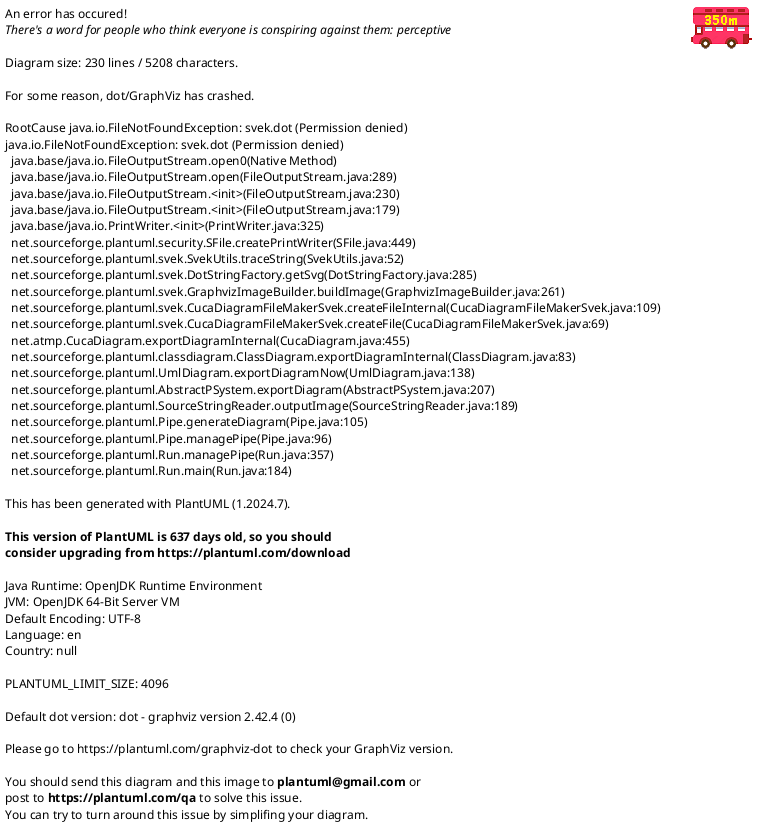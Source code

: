 ' DVG303 :: Objektorienterad design och programmering
' Laboration #2
' 860224 Jonas Sjöberg
' Högskolan i Gävle
' tel12jsg@student.hig.se

@startuml
' ____________________________________________________________________________
' ____ CONFIGURATION OPTIONS __________________________________________________
' debug flag creates a 'svek.dot' and 'svek.svg' file in ~/
!pragma svek_trace on

' package graphical style
skinparam packageStyle folder

' don't use symbols to indicate visibility
' skinparam classAttributeIconsize 0


' ____________________________________________________________________________
' ____ CLASS DEFINITIONS ______________________________________________________
package se.hig.oodp.lab.model {
    class Vertex2D {
        -x:double
        -y:double
        --
        +Vertex2D(x:double, y:double)
        ..
        +getX():double
        +getY():double
        +moveBy(dx:double, dy:double):Vertex2D
        +rotate(ref:Vertex2D, angle:double):Vertex2D
        +scale(ref:Vertex2D, x_factor:double, y_factor:double):Vertex2D
        +toString():String
    }
}

package se.hig.oodp.lab.model.component {
    interface Movable {
        +moveBy(dx:double, dy:double)
    }

    interface Rotatable {
        +rotate(angle:double)
    }

    interface Scalable {
        +scale(xFactor:double, yFactor:double)
    }
}

package se.hig.oodp.lab.model.simplefigure {
    abstract class SimpleFigure {
        #position:Vertex2D
        --
        SimpleFigure(position:Vertex2D)
        ..
        +moveBy(dx:double, dy:double)
        +getPosition():Vertex2D
    }

    class Point {
        Point(position:Vertex2D)
        ..
        +toString():String
    }

    class Circle {
        -radius:double
        --
        +Circle(position:Vertex2D, radius:double)
        ..
        +scale(factor:double)
        +getRadius():double
        +toString():String
    }

    class Ellipse {
        -width:double
        -height:double
        --
        +Ellipse(position:Vertex2D, width:double, height:double)
        ..
        +scale(xFactor:double, yFactor:double)
        +rotate(angle:double)
        +getWidth():double
        +getHeight():double
        +toString():String
    }

    ' NOTES
    ' ~~~~~
    note left of SimpleFigure
    Simpler figure consists of just
    one single point, the center.
    end note
}

package se.hig.oodp.lab.model.figure {
    abstract class Figure {
        +DEFAULT_X_COORD:double
        +DEFAULT_Y_COORD:double
'       #vertices:ArrayList<Vertex2D>
        --
        +Figure(center:Vertex2D)
        ..
        #addVerticesToList(newVertices:Vertex2D...)
        +rotate(angle:double)
        +scale(xFactor:double, yFactor:double)
        {abstract} +updateCenterPoint(xFactor:double, yFactor:double)
        +moveBy(dx:double, dy:double)
        +getCenter():Vertex2D
        +getVertex(n:int):Vertex2D
    }

    class Line {
        -v0:Vertex2D
        -v1:Vertex2D
        --
        +Line(v0:Vertex2D, v1:Vertex2D)
        ..
        -updateCenterPoint()
        +toString():String
    }

    class Triangle {
        -v0:Vertex2D
        -v1:Vertex2D
        -v2:Vertex2D
        -width:double
        -height:double
        --
        +Triangle(center:Vertex2D, width:double, height:double)
        +Triangle(v0:Vertex2D, v1:Vertex2D, v2:Vertex2D)
        ..
        -calculateVerticesFromCenter()
        +calculateCenterPoint(xFactor:double, yFactor:double)
        +toString():String
        +updateCenterPoint(xFactor:double, yFactor:double)
    }

    class Polygon {
        +Polygon(center:Vertex2D, vertices:Vertex2D...)
        ..
        +scale(Factor:double, yFactor:double)
        +toString():String
    }

    class Rectangle {
        -v0:Vertex2D
        -v1:Vertex2D
        -v3:Vertex2D
        -v3:Vertex2D
        -width:double
        -height:double
        --
        +Rectangle(center:Vertex2D, width:double, height:double)
        +Rectangle(v0:Vertex2D, v1:Vertex2D, v2:Vertex2D, v3:Vertex2D)
        ..
        -calculateVerticesFromCenter()
        -updateCenterPoint(xFactor:double, yFactor:double)
        -calculateWidth()
        -calculateHeight()
        +toString():String
    }

    class Square {
        -v0:Vertex2D
        -v1:Vertex2D
        -v3:Vertex2D
        -v3:Vertex2D
        -sideLength:double
        --
        +Square(center:Vertex2D, side:double)
        ..
        -updateCenterPoint()
        -calculateVerticesFromCenter()
        +toString():String
    }

    ' NOTES
    ' ~~~~~
    note right of Figure
    Figure consists of
    any number of points.
    end note
}

package se.hig.oodp.lab.control {

    interface FigureHandler {
        +Figure(center:Vertex2D)
        +createCircle(x:double, y:double, r:double);
        +createEllipse(x:double, y:double, a:double, b:double);
        +createLine(x0:double , y0:double , x1:double , y1:double );
        +createPoint(x:double, y:double);
        +createRectangle(x:double, y:double, a:double, b:double);
        +createSquare(x:double, y:double, a:double, b:double);
        +createTriangle(vx0:double, vy0:double, vx1:double,
                        vy1:double, vx2:double, vy2:double);
        +removeAll();
    }

    interface FigureMover {
        +moveAll(dx:double, dy:double)
    }

    interface FigurePrinter {
        +printAll()
    }

    interface FigureRotor {
        +rotateAll(angle:double)
    }

    interface FigureScalor {
        +scaleAll(factor_x:double, factor_y:double)
    }
}


'' ____________________________________________________________________________
'' ____ PACKAGE HIERARCHY _____________________________________________________
''+-- figure
''+-- simplefigure
'
'
'' ____________________________________________________________________________
'' ____ RELATIONS BETWEEN CLASSES _____________________________________________
'' <|--      extension
'' *--       composition
'' o--       aggregation
'
'
'' COMPOSITION
'' ~~~~~~~~~~~
'Figure       "1" *-- "many" Vertex2D : contains
'SimpleFigure "1" *-- "1"    Vertex2D : contains
'
'
'' INHERITANCE
'' ~~~~~~~~~~~
'SimpleFigure <|-- Figure
'
'SimpleFigure <|-- Point
'SimpleFigure <|-- Circle
'SimpleFigure <|-- Ellipse
'
'Figure <|-- Line
'Figure <|-- Triangle
'Figure <|-- Polygon
'Figure <|-- Rectangle
'Figure <|-- Square


'' IMPLEMENT INTERFACES
'' ~~~~~~~~~~~~~~~~~~~~
'Movable <.. Figure
'Movable <.. SimpleFigure
'
'Rotatable <.. Figure
'
'Scalable <.. Figure
'Scalable <.. Circle
'Scalable <.. Ellipse



' BELOW GENERATED BY "plantuml-dependency-cli-1.4.0-jar-with-dependencies.jar"

Figure  --|> SimpleFigure
Point   --|> SimpleFigure
Circle  --|> SimpleFigure
Ellipse --|> SimpleFigure

Figure       ..|> Movable
SimpleFigure ..|> Movable

Figure  ..|> Rotatable
Ellipse ..|> Rotatable

Figure       ..|> Scalable
Circle       ..|> Scalable
Ellipse      ..|> Scalable

Line      --|> Figure
Polygon   --|> Figure
Rectangle --|> Figure
Square    --|> Figure
Triangle  --|> Figure

'Figure       ..> Vertex2D
'SimpleFigure ..> Vertex2D
'Line         ..> Vertex2D
'Rectangle    ..> Vertex2D
'Square       ..> Vertex2D
'Triangle     ..> Vertex2D
'Circle       ..> Vertex2D
'Ellipse      ..> Vertex2D
'Point        ..> Vertex2D
@enduml
